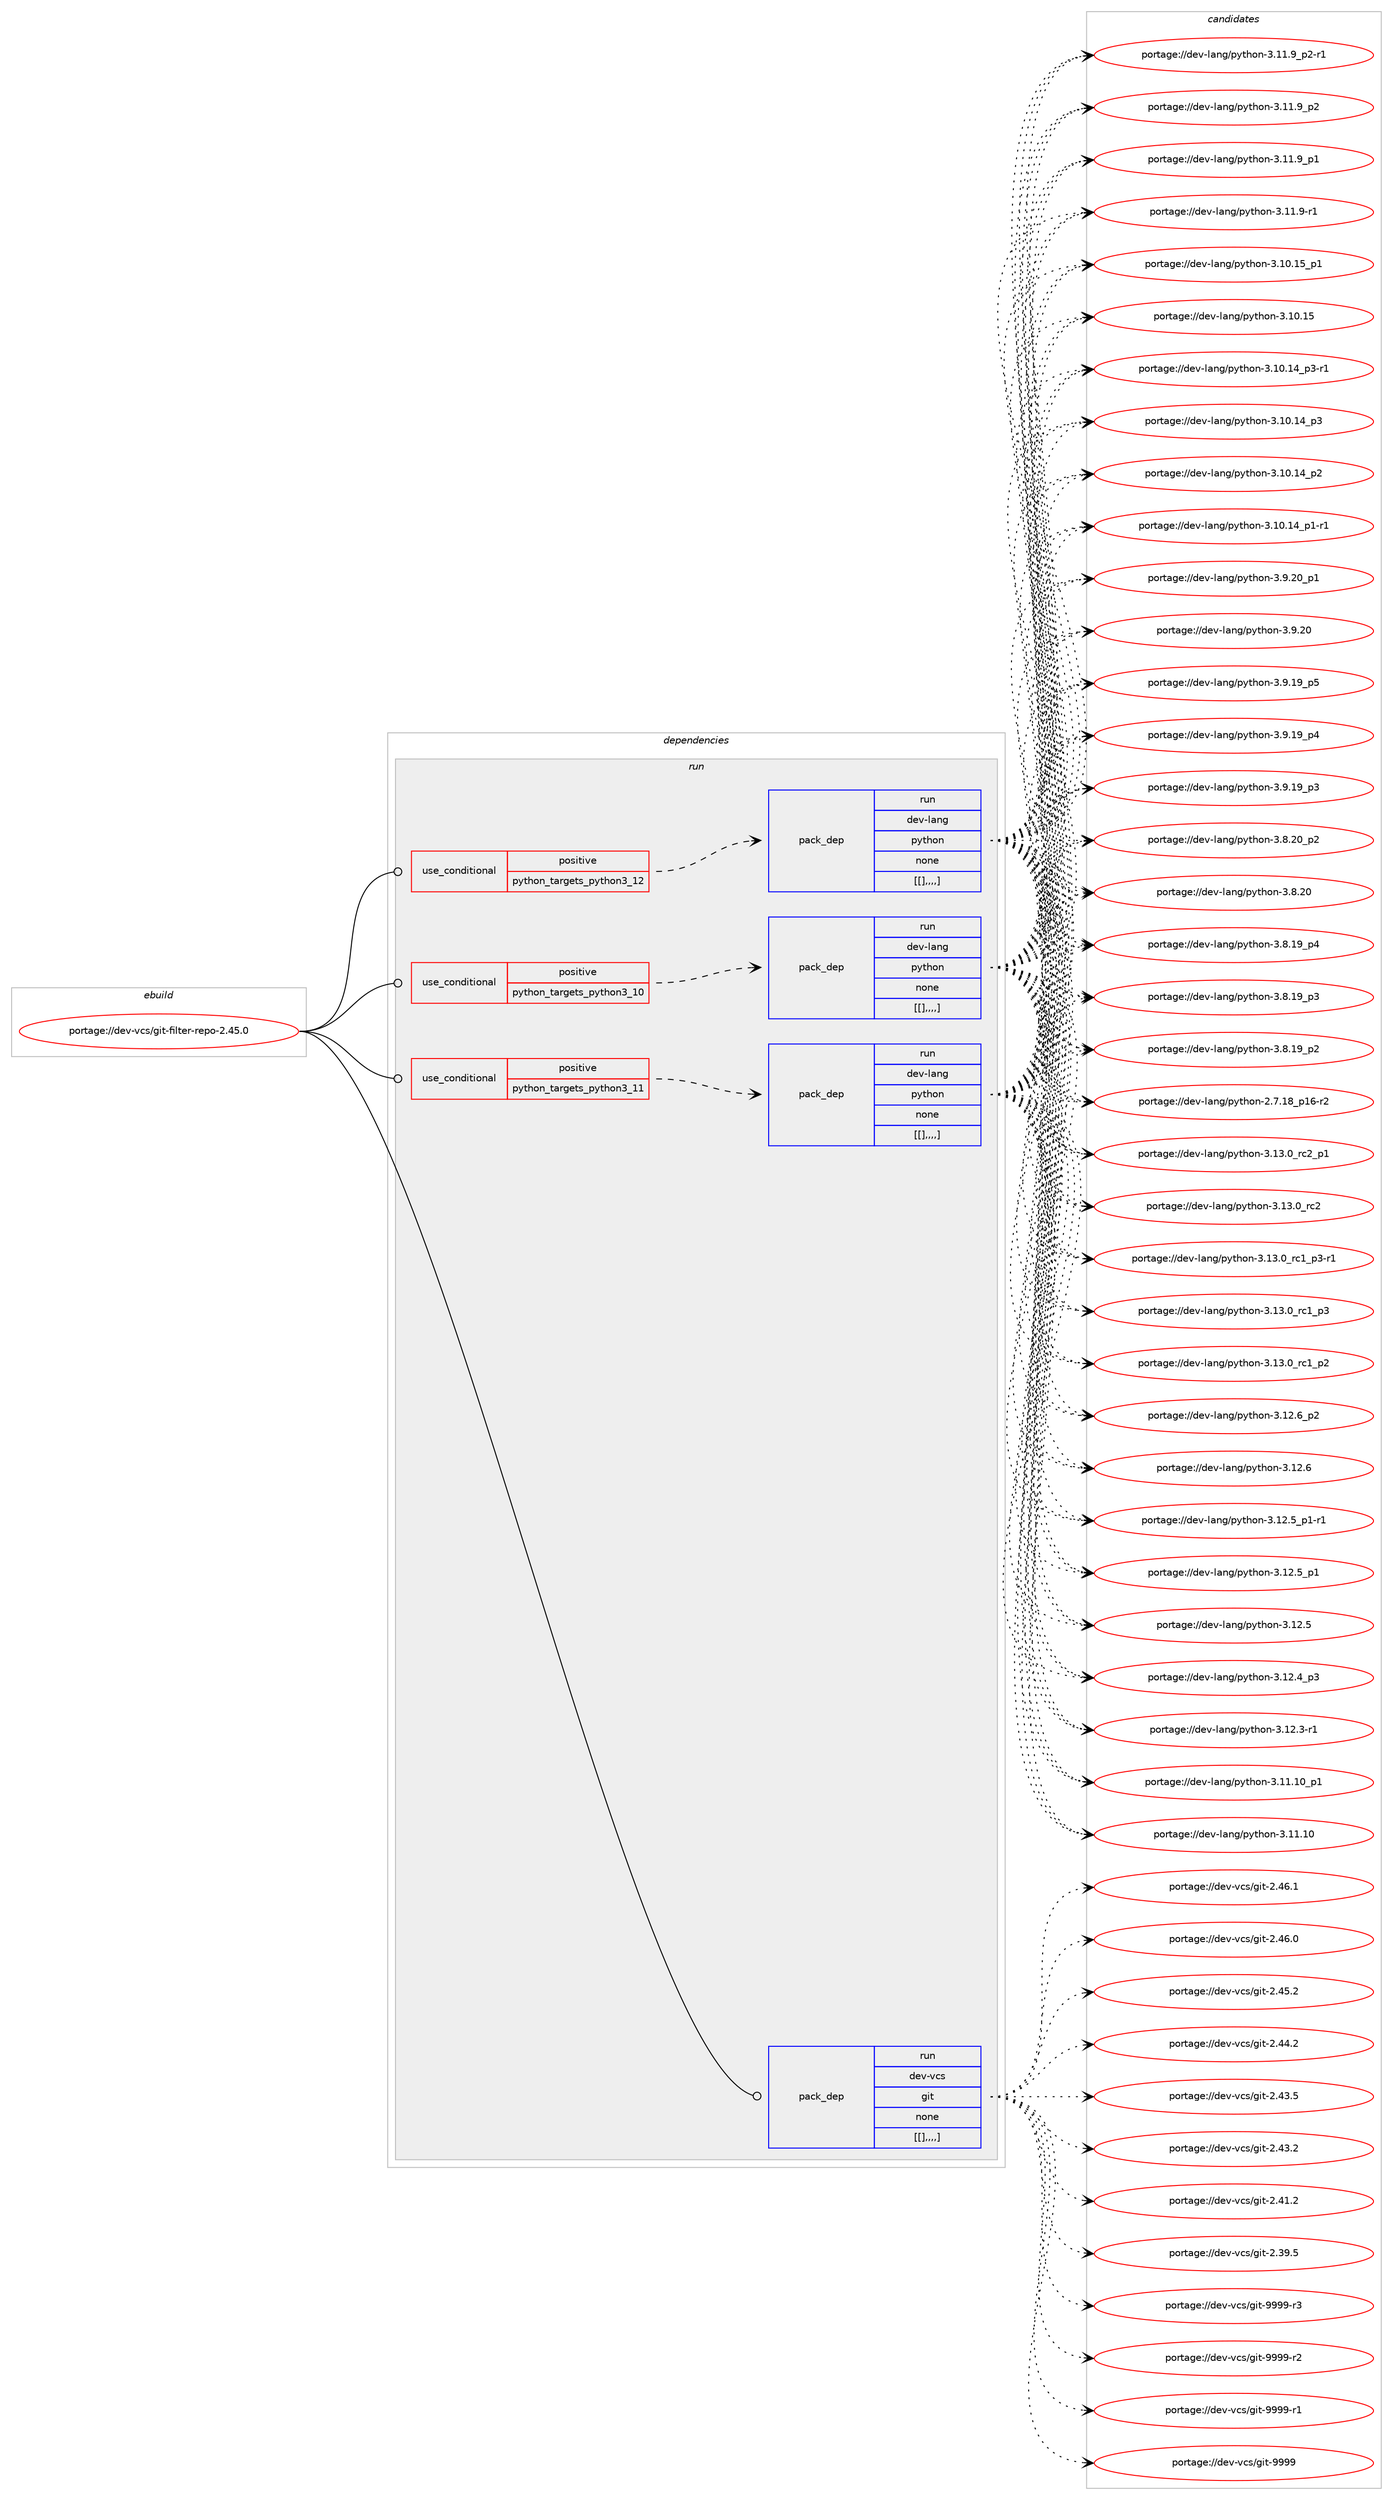 digraph prolog {

# *************
# Graph options
# *************

newrank=true;
concentrate=true;
compound=true;
graph [rankdir=LR,fontname=Helvetica,fontsize=10,ranksep=1.5];#, ranksep=2.5, nodesep=0.2];
edge  [arrowhead=vee];
node  [fontname=Helvetica,fontsize=10];

# **********
# The ebuild
# **********

subgraph cluster_leftcol {
color=gray;
label=<<i>ebuild</i>>;
id [label="portage://dev-vcs/git-filter-repo-2.45.0", color=red, width=4, href="../dev-vcs/git-filter-repo-2.45.0.svg"];
}

# ****************
# The dependencies
# ****************

subgraph cluster_midcol {
color=gray;
label=<<i>dependencies</i>>;
subgraph cluster_compile {
fillcolor="#eeeeee";
style=filled;
label=<<i>compile</i>>;
}
subgraph cluster_compileandrun {
fillcolor="#eeeeee";
style=filled;
label=<<i>compile and run</i>>;
}
subgraph cluster_run {
fillcolor="#eeeeee";
style=filled;
label=<<i>run</i>>;
subgraph cond65011 {
dependency227239 [label=<<TABLE BORDER="0" CELLBORDER="1" CELLSPACING="0" CELLPADDING="4"><TR><TD ROWSPAN="3" CELLPADDING="10">use_conditional</TD></TR><TR><TD>positive</TD></TR><TR><TD>python_targets_python3_10</TD></TR></TABLE>>, shape=none, color=red];
subgraph pack160770 {
dependency227240 [label=<<TABLE BORDER="0" CELLBORDER="1" CELLSPACING="0" CELLPADDING="4" WIDTH="220"><TR><TD ROWSPAN="6" CELLPADDING="30">pack_dep</TD></TR><TR><TD WIDTH="110">run</TD></TR><TR><TD>dev-lang</TD></TR><TR><TD>python</TD></TR><TR><TD>none</TD></TR><TR><TD>[[],,,,]</TD></TR></TABLE>>, shape=none, color=blue];
}
dependency227239:e -> dependency227240:w [weight=20,style="dashed",arrowhead="vee"];
}
id:e -> dependency227239:w [weight=20,style="solid",arrowhead="odot"];
subgraph cond65012 {
dependency227241 [label=<<TABLE BORDER="0" CELLBORDER="1" CELLSPACING="0" CELLPADDING="4"><TR><TD ROWSPAN="3" CELLPADDING="10">use_conditional</TD></TR><TR><TD>positive</TD></TR><TR><TD>python_targets_python3_11</TD></TR></TABLE>>, shape=none, color=red];
subgraph pack160771 {
dependency227242 [label=<<TABLE BORDER="0" CELLBORDER="1" CELLSPACING="0" CELLPADDING="4" WIDTH="220"><TR><TD ROWSPAN="6" CELLPADDING="30">pack_dep</TD></TR><TR><TD WIDTH="110">run</TD></TR><TR><TD>dev-lang</TD></TR><TR><TD>python</TD></TR><TR><TD>none</TD></TR><TR><TD>[[],,,,]</TD></TR></TABLE>>, shape=none, color=blue];
}
dependency227241:e -> dependency227242:w [weight=20,style="dashed",arrowhead="vee"];
}
id:e -> dependency227241:w [weight=20,style="solid",arrowhead="odot"];
subgraph cond65013 {
dependency227243 [label=<<TABLE BORDER="0" CELLBORDER="1" CELLSPACING="0" CELLPADDING="4"><TR><TD ROWSPAN="3" CELLPADDING="10">use_conditional</TD></TR><TR><TD>positive</TD></TR><TR><TD>python_targets_python3_12</TD></TR></TABLE>>, shape=none, color=red];
subgraph pack160772 {
dependency227244 [label=<<TABLE BORDER="0" CELLBORDER="1" CELLSPACING="0" CELLPADDING="4" WIDTH="220"><TR><TD ROWSPAN="6" CELLPADDING="30">pack_dep</TD></TR><TR><TD WIDTH="110">run</TD></TR><TR><TD>dev-lang</TD></TR><TR><TD>python</TD></TR><TR><TD>none</TD></TR><TR><TD>[[],,,,]</TD></TR></TABLE>>, shape=none, color=blue];
}
dependency227243:e -> dependency227244:w [weight=20,style="dashed",arrowhead="vee"];
}
id:e -> dependency227243:w [weight=20,style="solid",arrowhead="odot"];
subgraph pack160773 {
dependency227245 [label=<<TABLE BORDER="0" CELLBORDER="1" CELLSPACING="0" CELLPADDING="4" WIDTH="220"><TR><TD ROWSPAN="6" CELLPADDING="30">pack_dep</TD></TR><TR><TD WIDTH="110">run</TD></TR><TR><TD>dev-vcs</TD></TR><TR><TD>git</TD></TR><TR><TD>none</TD></TR><TR><TD>[[],,,,]</TD></TR></TABLE>>, shape=none, color=blue];
}
id:e -> dependency227245:w [weight=20,style="solid",arrowhead="odot"];
}
}

# **************
# The candidates
# **************

subgraph cluster_choices {
rank=same;
color=gray;
label=<<i>candidates</i>>;

subgraph choice160770 {
color=black;
nodesep=1;
choice100101118451089711010347112121116104111110455146495146489511499509511249 [label="portage://dev-lang/python-3.13.0_rc2_p1", color=red, width=4,href="../dev-lang/python-3.13.0_rc2_p1.svg"];
choice10010111845108971101034711212111610411111045514649514648951149950 [label="portage://dev-lang/python-3.13.0_rc2", color=red, width=4,href="../dev-lang/python-3.13.0_rc2.svg"];
choice1001011184510897110103471121211161041111104551464951464895114994995112514511449 [label="portage://dev-lang/python-3.13.0_rc1_p3-r1", color=red, width=4,href="../dev-lang/python-3.13.0_rc1_p3-r1.svg"];
choice100101118451089711010347112121116104111110455146495146489511499499511251 [label="portage://dev-lang/python-3.13.0_rc1_p3", color=red, width=4,href="../dev-lang/python-3.13.0_rc1_p3.svg"];
choice100101118451089711010347112121116104111110455146495146489511499499511250 [label="portage://dev-lang/python-3.13.0_rc1_p2", color=red, width=4,href="../dev-lang/python-3.13.0_rc1_p2.svg"];
choice100101118451089711010347112121116104111110455146495046549511250 [label="portage://dev-lang/python-3.12.6_p2", color=red, width=4,href="../dev-lang/python-3.12.6_p2.svg"];
choice10010111845108971101034711212111610411111045514649504654 [label="portage://dev-lang/python-3.12.6", color=red, width=4,href="../dev-lang/python-3.12.6.svg"];
choice1001011184510897110103471121211161041111104551464950465395112494511449 [label="portage://dev-lang/python-3.12.5_p1-r1", color=red, width=4,href="../dev-lang/python-3.12.5_p1-r1.svg"];
choice100101118451089711010347112121116104111110455146495046539511249 [label="portage://dev-lang/python-3.12.5_p1", color=red, width=4,href="../dev-lang/python-3.12.5_p1.svg"];
choice10010111845108971101034711212111610411111045514649504653 [label="portage://dev-lang/python-3.12.5", color=red, width=4,href="../dev-lang/python-3.12.5.svg"];
choice100101118451089711010347112121116104111110455146495046529511251 [label="portage://dev-lang/python-3.12.4_p3", color=red, width=4,href="../dev-lang/python-3.12.4_p3.svg"];
choice100101118451089711010347112121116104111110455146495046514511449 [label="portage://dev-lang/python-3.12.3-r1", color=red, width=4,href="../dev-lang/python-3.12.3-r1.svg"];
choice10010111845108971101034711212111610411111045514649494649489511249 [label="portage://dev-lang/python-3.11.10_p1", color=red, width=4,href="../dev-lang/python-3.11.10_p1.svg"];
choice1001011184510897110103471121211161041111104551464949464948 [label="portage://dev-lang/python-3.11.10", color=red, width=4,href="../dev-lang/python-3.11.10.svg"];
choice1001011184510897110103471121211161041111104551464949465795112504511449 [label="portage://dev-lang/python-3.11.9_p2-r1", color=red, width=4,href="../dev-lang/python-3.11.9_p2-r1.svg"];
choice100101118451089711010347112121116104111110455146494946579511250 [label="portage://dev-lang/python-3.11.9_p2", color=red, width=4,href="../dev-lang/python-3.11.9_p2.svg"];
choice100101118451089711010347112121116104111110455146494946579511249 [label="portage://dev-lang/python-3.11.9_p1", color=red, width=4,href="../dev-lang/python-3.11.9_p1.svg"];
choice100101118451089711010347112121116104111110455146494946574511449 [label="portage://dev-lang/python-3.11.9-r1", color=red, width=4,href="../dev-lang/python-3.11.9-r1.svg"];
choice10010111845108971101034711212111610411111045514649484649539511249 [label="portage://dev-lang/python-3.10.15_p1", color=red, width=4,href="../dev-lang/python-3.10.15_p1.svg"];
choice1001011184510897110103471121211161041111104551464948464953 [label="portage://dev-lang/python-3.10.15", color=red, width=4,href="../dev-lang/python-3.10.15.svg"];
choice100101118451089711010347112121116104111110455146494846495295112514511449 [label="portage://dev-lang/python-3.10.14_p3-r1", color=red, width=4,href="../dev-lang/python-3.10.14_p3-r1.svg"];
choice10010111845108971101034711212111610411111045514649484649529511251 [label="portage://dev-lang/python-3.10.14_p3", color=red, width=4,href="../dev-lang/python-3.10.14_p3.svg"];
choice10010111845108971101034711212111610411111045514649484649529511250 [label="portage://dev-lang/python-3.10.14_p2", color=red, width=4,href="../dev-lang/python-3.10.14_p2.svg"];
choice100101118451089711010347112121116104111110455146494846495295112494511449 [label="portage://dev-lang/python-3.10.14_p1-r1", color=red, width=4,href="../dev-lang/python-3.10.14_p1-r1.svg"];
choice100101118451089711010347112121116104111110455146574650489511249 [label="portage://dev-lang/python-3.9.20_p1", color=red, width=4,href="../dev-lang/python-3.9.20_p1.svg"];
choice10010111845108971101034711212111610411111045514657465048 [label="portage://dev-lang/python-3.9.20", color=red, width=4,href="../dev-lang/python-3.9.20.svg"];
choice100101118451089711010347112121116104111110455146574649579511253 [label="portage://dev-lang/python-3.9.19_p5", color=red, width=4,href="../dev-lang/python-3.9.19_p5.svg"];
choice100101118451089711010347112121116104111110455146574649579511252 [label="portage://dev-lang/python-3.9.19_p4", color=red, width=4,href="../dev-lang/python-3.9.19_p4.svg"];
choice100101118451089711010347112121116104111110455146574649579511251 [label="portage://dev-lang/python-3.9.19_p3", color=red, width=4,href="../dev-lang/python-3.9.19_p3.svg"];
choice100101118451089711010347112121116104111110455146564650489511250 [label="portage://dev-lang/python-3.8.20_p2", color=red, width=4,href="../dev-lang/python-3.8.20_p2.svg"];
choice10010111845108971101034711212111610411111045514656465048 [label="portage://dev-lang/python-3.8.20", color=red, width=4,href="../dev-lang/python-3.8.20.svg"];
choice100101118451089711010347112121116104111110455146564649579511252 [label="portage://dev-lang/python-3.8.19_p4", color=red, width=4,href="../dev-lang/python-3.8.19_p4.svg"];
choice100101118451089711010347112121116104111110455146564649579511251 [label="portage://dev-lang/python-3.8.19_p3", color=red, width=4,href="../dev-lang/python-3.8.19_p3.svg"];
choice100101118451089711010347112121116104111110455146564649579511250 [label="portage://dev-lang/python-3.8.19_p2", color=red, width=4,href="../dev-lang/python-3.8.19_p2.svg"];
choice100101118451089711010347112121116104111110455046554649569511249544511450 [label="portage://dev-lang/python-2.7.18_p16-r2", color=red, width=4,href="../dev-lang/python-2.7.18_p16-r2.svg"];
dependency227240:e -> choice100101118451089711010347112121116104111110455146495146489511499509511249:w [style=dotted,weight="100"];
dependency227240:e -> choice10010111845108971101034711212111610411111045514649514648951149950:w [style=dotted,weight="100"];
dependency227240:e -> choice1001011184510897110103471121211161041111104551464951464895114994995112514511449:w [style=dotted,weight="100"];
dependency227240:e -> choice100101118451089711010347112121116104111110455146495146489511499499511251:w [style=dotted,weight="100"];
dependency227240:e -> choice100101118451089711010347112121116104111110455146495146489511499499511250:w [style=dotted,weight="100"];
dependency227240:e -> choice100101118451089711010347112121116104111110455146495046549511250:w [style=dotted,weight="100"];
dependency227240:e -> choice10010111845108971101034711212111610411111045514649504654:w [style=dotted,weight="100"];
dependency227240:e -> choice1001011184510897110103471121211161041111104551464950465395112494511449:w [style=dotted,weight="100"];
dependency227240:e -> choice100101118451089711010347112121116104111110455146495046539511249:w [style=dotted,weight="100"];
dependency227240:e -> choice10010111845108971101034711212111610411111045514649504653:w [style=dotted,weight="100"];
dependency227240:e -> choice100101118451089711010347112121116104111110455146495046529511251:w [style=dotted,weight="100"];
dependency227240:e -> choice100101118451089711010347112121116104111110455146495046514511449:w [style=dotted,weight="100"];
dependency227240:e -> choice10010111845108971101034711212111610411111045514649494649489511249:w [style=dotted,weight="100"];
dependency227240:e -> choice1001011184510897110103471121211161041111104551464949464948:w [style=dotted,weight="100"];
dependency227240:e -> choice1001011184510897110103471121211161041111104551464949465795112504511449:w [style=dotted,weight="100"];
dependency227240:e -> choice100101118451089711010347112121116104111110455146494946579511250:w [style=dotted,weight="100"];
dependency227240:e -> choice100101118451089711010347112121116104111110455146494946579511249:w [style=dotted,weight="100"];
dependency227240:e -> choice100101118451089711010347112121116104111110455146494946574511449:w [style=dotted,weight="100"];
dependency227240:e -> choice10010111845108971101034711212111610411111045514649484649539511249:w [style=dotted,weight="100"];
dependency227240:e -> choice1001011184510897110103471121211161041111104551464948464953:w [style=dotted,weight="100"];
dependency227240:e -> choice100101118451089711010347112121116104111110455146494846495295112514511449:w [style=dotted,weight="100"];
dependency227240:e -> choice10010111845108971101034711212111610411111045514649484649529511251:w [style=dotted,weight="100"];
dependency227240:e -> choice10010111845108971101034711212111610411111045514649484649529511250:w [style=dotted,weight="100"];
dependency227240:e -> choice100101118451089711010347112121116104111110455146494846495295112494511449:w [style=dotted,weight="100"];
dependency227240:e -> choice100101118451089711010347112121116104111110455146574650489511249:w [style=dotted,weight="100"];
dependency227240:e -> choice10010111845108971101034711212111610411111045514657465048:w [style=dotted,weight="100"];
dependency227240:e -> choice100101118451089711010347112121116104111110455146574649579511253:w [style=dotted,weight="100"];
dependency227240:e -> choice100101118451089711010347112121116104111110455146574649579511252:w [style=dotted,weight="100"];
dependency227240:e -> choice100101118451089711010347112121116104111110455146574649579511251:w [style=dotted,weight="100"];
dependency227240:e -> choice100101118451089711010347112121116104111110455146564650489511250:w [style=dotted,weight="100"];
dependency227240:e -> choice10010111845108971101034711212111610411111045514656465048:w [style=dotted,weight="100"];
dependency227240:e -> choice100101118451089711010347112121116104111110455146564649579511252:w [style=dotted,weight="100"];
dependency227240:e -> choice100101118451089711010347112121116104111110455146564649579511251:w [style=dotted,weight="100"];
dependency227240:e -> choice100101118451089711010347112121116104111110455146564649579511250:w [style=dotted,weight="100"];
dependency227240:e -> choice100101118451089711010347112121116104111110455046554649569511249544511450:w [style=dotted,weight="100"];
}
subgraph choice160771 {
color=black;
nodesep=1;
choice100101118451089711010347112121116104111110455146495146489511499509511249 [label="portage://dev-lang/python-3.13.0_rc2_p1", color=red, width=4,href="../dev-lang/python-3.13.0_rc2_p1.svg"];
choice10010111845108971101034711212111610411111045514649514648951149950 [label="portage://dev-lang/python-3.13.0_rc2", color=red, width=4,href="../dev-lang/python-3.13.0_rc2.svg"];
choice1001011184510897110103471121211161041111104551464951464895114994995112514511449 [label="portage://dev-lang/python-3.13.0_rc1_p3-r1", color=red, width=4,href="../dev-lang/python-3.13.0_rc1_p3-r1.svg"];
choice100101118451089711010347112121116104111110455146495146489511499499511251 [label="portage://dev-lang/python-3.13.0_rc1_p3", color=red, width=4,href="../dev-lang/python-3.13.0_rc1_p3.svg"];
choice100101118451089711010347112121116104111110455146495146489511499499511250 [label="portage://dev-lang/python-3.13.0_rc1_p2", color=red, width=4,href="../dev-lang/python-3.13.0_rc1_p2.svg"];
choice100101118451089711010347112121116104111110455146495046549511250 [label="portage://dev-lang/python-3.12.6_p2", color=red, width=4,href="../dev-lang/python-3.12.6_p2.svg"];
choice10010111845108971101034711212111610411111045514649504654 [label="portage://dev-lang/python-3.12.6", color=red, width=4,href="../dev-lang/python-3.12.6.svg"];
choice1001011184510897110103471121211161041111104551464950465395112494511449 [label="portage://dev-lang/python-3.12.5_p1-r1", color=red, width=4,href="../dev-lang/python-3.12.5_p1-r1.svg"];
choice100101118451089711010347112121116104111110455146495046539511249 [label="portage://dev-lang/python-3.12.5_p1", color=red, width=4,href="../dev-lang/python-3.12.5_p1.svg"];
choice10010111845108971101034711212111610411111045514649504653 [label="portage://dev-lang/python-3.12.5", color=red, width=4,href="../dev-lang/python-3.12.5.svg"];
choice100101118451089711010347112121116104111110455146495046529511251 [label="portage://dev-lang/python-3.12.4_p3", color=red, width=4,href="../dev-lang/python-3.12.4_p3.svg"];
choice100101118451089711010347112121116104111110455146495046514511449 [label="portage://dev-lang/python-3.12.3-r1", color=red, width=4,href="../dev-lang/python-3.12.3-r1.svg"];
choice10010111845108971101034711212111610411111045514649494649489511249 [label="portage://dev-lang/python-3.11.10_p1", color=red, width=4,href="../dev-lang/python-3.11.10_p1.svg"];
choice1001011184510897110103471121211161041111104551464949464948 [label="portage://dev-lang/python-3.11.10", color=red, width=4,href="../dev-lang/python-3.11.10.svg"];
choice1001011184510897110103471121211161041111104551464949465795112504511449 [label="portage://dev-lang/python-3.11.9_p2-r1", color=red, width=4,href="../dev-lang/python-3.11.9_p2-r1.svg"];
choice100101118451089711010347112121116104111110455146494946579511250 [label="portage://dev-lang/python-3.11.9_p2", color=red, width=4,href="../dev-lang/python-3.11.9_p2.svg"];
choice100101118451089711010347112121116104111110455146494946579511249 [label="portage://dev-lang/python-3.11.9_p1", color=red, width=4,href="../dev-lang/python-3.11.9_p1.svg"];
choice100101118451089711010347112121116104111110455146494946574511449 [label="portage://dev-lang/python-3.11.9-r1", color=red, width=4,href="../dev-lang/python-3.11.9-r1.svg"];
choice10010111845108971101034711212111610411111045514649484649539511249 [label="portage://dev-lang/python-3.10.15_p1", color=red, width=4,href="../dev-lang/python-3.10.15_p1.svg"];
choice1001011184510897110103471121211161041111104551464948464953 [label="portage://dev-lang/python-3.10.15", color=red, width=4,href="../dev-lang/python-3.10.15.svg"];
choice100101118451089711010347112121116104111110455146494846495295112514511449 [label="portage://dev-lang/python-3.10.14_p3-r1", color=red, width=4,href="../dev-lang/python-3.10.14_p3-r1.svg"];
choice10010111845108971101034711212111610411111045514649484649529511251 [label="portage://dev-lang/python-3.10.14_p3", color=red, width=4,href="../dev-lang/python-3.10.14_p3.svg"];
choice10010111845108971101034711212111610411111045514649484649529511250 [label="portage://dev-lang/python-3.10.14_p2", color=red, width=4,href="../dev-lang/python-3.10.14_p2.svg"];
choice100101118451089711010347112121116104111110455146494846495295112494511449 [label="portage://dev-lang/python-3.10.14_p1-r1", color=red, width=4,href="../dev-lang/python-3.10.14_p1-r1.svg"];
choice100101118451089711010347112121116104111110455146574650489511249 [label="portage://dev-lang/python-3.9.20_p1", color=red, width=4,href="../dev-lang/python-3.9.20_p1.svg"];
choice10010111845108971101034711212111610411111045514657465048 [label="portage://dev-lang/python-3.9.20", color=red, width=4,href="../dev-lang/python-3.9.20.svg"];
choice100101118451089711010347112121116104111110455146574649579511253 [label="portage://dev-lang/python-3.9.19_p5", color=red, width=4,href="../dev-lang/python-3.9.19_p5.svg"];
choice100101118451089711010347112121116104111110455146574649579511252 [label="portage://dev-lang/python-3.9.19_p4", color=red, width=4,href="../dev-lang/python-3.9.19_p4.svg"];
choice100101118451089711010347112121116104111110455146574649579511251 [label="portage://dev-lang/python-3.9.19_p3", color=red, width=4,href="../dev-lang/python-3.9.19_p3.svg"];
choice100101118451089711010347112121116104111110455146564650489511250 [label="portage://dev-lang/python-3.8.20_p2", color=red, width=4,href="../dev-lang/python-3.8.20_p2.svg"];
choice10010111845108971101034711212111610411111045514656465048 [label="portage://dev-lang/python-3.8.20", color=red, width=4,href="../dev-lang/python-3.8.20.svg"];
choice100101118451089711010347112121116104111110455146564649579511252 [label="portage://dev-lang/python-3.8.19_p4", color=red, width=4,href="../dev-lang/python-3.8.19_p4.svg"];
choice100101118451089711010347112121116104111110455146564649579511251 [label="portage://dev-lang/python-3.8.19_p3", color=red, width=4,href="../dev-lang/python-3.8.19_p3.svg"];
choice100101118451089711010347112121116104111110455146564649579511250 [label="portage://dev-lang/python-3.8.19_p2", color=red, width=4,href="../dev-lang/python-3.8.19_p2.svg"];
choice100101118451089711010347112121116104111110455046554649569511249544511450 [label="portage://dev-lang/python-2.7.18_p16-r2", color=red, width=4,href="../dev-lang/python-2.7.18_p16-r2.svg"];
dependency227242:e -> choice100101118451089711010347112121116104111110455146495146489511499509511249:w [style=dotted,weight="100"];
dependency227242:e -> choice10010111845108971101034711212111610411111045514649514648951149950:w [style=dotted,weight="100"];
dependency227242:e -> choice1001011184510897110103471121211161041111104551464951464895114994995112514511449:w [style=dotted,weight="100"];
dependency227242:e -> choice100101118451089711010347112121116104111110455146495146489511499499511251:w [style=dotted,weight="100"];
dependency227242:e -> choice100101118451089711010347112121116104111110455146495146489511499499511250:w [style=dotted,weight="100"];
dependency227242:e -> choice100101118451089711010347112121116104111110455146495046549511250:w [style=dotted,weight="100"];
dependency227242:e -> choice10010111845108971101034711212111610411111045514649504654:w [style=dotted,weight="100"];
dependency227242:e -> choice1001011184510897110103471121211161041111104551464950465395112494511449:w [style=dotted,weight="100"];
dependency227242:e -> choice100101118451089711010347112121116104111110455146495046539511249:w [style=dotted,weight="100"];
dependency227242:e -> choice10010111845108971101034711212111610411111045514649504653:w [style=dotted,weight="100"];
dependency227242:e -> choice100101118451089711010347112121116104111110455146495046529511251:w [style=dotted,weight="100"];
dependency227242:e -> choice100101118451089711010347112121116104111110455146495046514511449:w [style=dotted,weight="100"];
dependency227242:e -> choice10010111845108971101034711212111610411111045514649494649489511249:w [style=dotted,weight="100"];
dependency227242:e -> choice1001011184510897110103471121211161041111104551464949464948:w [style=dotted,weight="100"];
dependency227242:e -> choice1001011184510897110103471121211161041111104551464949465795112504511449:w [style=dotted,weight="100"];
dependency227242:e -> choice100101118451089711010347112121116104111110455146494946579511250:w [style=dotted,weight="100"];
dependency227242:e -> choice100101118451089711010347112121116104111110455146494946579511249:w [style=dotted,weight="100"];
dependency227242:e -> choice100101118451089711010347112121116104111110455146494946574511449:w [style=dotted,weight="100"];
dependency227242:e -> choice10010111845108971101034711212111610411111045514649484649539511249:w [style=dotted,weight="100"];
dependency227242:e -> choice1001011184510897110103471121211161041111104551464948464953:w [style=dotted,weight="100"];
dependency227242:e -> choice100101118451089711010347112121116104111110455146494846495295112514511449:w [style=dotted,weight="100"];
dependency227242:e -> choice10010111845108971101034711212111610411111045514649484649529511251:w [style=dotted,weight="100"];
dependency227242:e -> choice10010111845108971101034711212111610411111045514649484649529511250:w [style=dotted,weight="100"];
dependency227242:e -> choice100101118451089711010347112121116104111110455146494846495295112494511449:w [style=dotted,weight="100"];
dependency227242:e -> choice100101118451089711010347112121116104111110455146574650489511249:w [style=dotted,weight="100"];
dependency227242:e -> choice10010111845108971101034711212111610411111045514657465048:w [style=dotted,weight="100"];
dependency227242:e -> choice100101118451089711010347112121116104111110455146574649579511253:w [style=dotted,weight="100"];
dependency227242:e -> choice100101118451089711010347112121116104111110455146574649579511252:w [style=dotted,weight="100"];
dependency227242:e -> choice100101118451089711010347112121116104111110455146574649579511251:w [style=dotted,weight="100"];
dependency227242:e -> choice100101118451089711010347112121116104111110455146564650489511250:w [style=dotted,weight="100"];
dependency227242:e -> choice10010111845108971101034711212111610411111045514656465048:w [style=dotted,weight="100"];
dependency227242:e -> choice100101118451089711010347112121116104111110455146564649579511252:w [style=dotted,weight="100"];
dependency227242:e -> choice100101118451089711010347112121116104111110455146564649579511251:w [style=dotted,weight="100"];
dependency227242:e -> choice100101118451089711010347112121116104111110455146564649579511250:w [style=dotted,weight="100"];
dependency227242:e -> choice100101118451089711010347112121116104111110455046554649569511249544511450:w [style=dotted,weight="100"];
}
subgraph choice160772 {
color=black;
nodesep=1;
choice100101118451089711010347112121116104111110455146495146489511499509511249 [label="portage://dev-lang/python-3.13.0_rc2_p1", color=red, width=4,href="../dev-lang/python-3.13.0_rc2_p1.svg"];
choice10010111845108971101034711212111610411111045514649514648951149950 [label="portage://dev-lang/python-3.13.0_rc2", color=red, width=4,href="../dev-lang/python-3.13.0_rc2.svg"];
choice1001011184510897110103471121211161041111104551464951464895114994995112514511449 [label="portage://dev-lang/python-3.13.0_rc1_p3-r1", color=red, width=4,href="../dev-lang/python-3.13.0_rc1_p3-r1.svg"];
choice100101118451089711010347112121116104111110455146495146489511499499511251 [label="portage://dev-lang/python-3.13.0_rc1_p3", color=red, width=4,href="../dev-lang/python-3.13.0_rc1_p3.svg"];
choice100101118451089711010347112121116104111110455146495146489511499499511250 [label="portage://dev-lang/python-3.13.0_rc1_p2", color=red, width=4,href="../dev-lang/python-3.13.0_rc1_p2.svg"];
choice100101118451089711010347112121116104111110455146495046549511250 [label="portage://dev-lang/python-3.12.6_p2", color=red, width=4,href="../dev-lang/python-3.12.6_p2.svg"];
choice10010111845108971101034711212111610411111045514649504654 [label="portage://dev-lang/python-3.12.6", color=red, width=4,href="../dev-lang/python-3.12.6.svg"];
choice1001011184510897110103471121211161041111104551464950465395112494511449 [label="portage://dev-lang/python-3.12.5_p1-r1", color=red, width=4,href="../dev-lang/python-3.12.5_p1-r1.svg"];
choice100101118451089711010347112121116104111110455146495046539511249 [label="portage://dev-lang/python-3.12.5_p1", color=red, width=4,href="../dev-lang/python-3.12.5_p1.svg"];
choice10010111845108971101034711212111610411111045514649504653 [label="portage://dev-lang/python-3.12.5", color=red, width=4,href="../dev-lang/python-3.12.5.svg"];
choice100101118451089711010347112121116104111110455146495046529511251 [label="portage://dev-lang/python-3.12.4_p3", color=red, width=4,href="../dev-lang/python-3.12.4_p3.svg"];
choice100101118451089711010347112121116104111110455146495046514511449 [label="portage://dev-lang/python-3.12.3-r1", color=red, width=4,href="../dev-lang/python-3.12.3-r1.svg"];
choice10010111845108971101034711212111610411111045514649494649489511249 [label="portage://dev-lang/python-3.11.10_p1", color=red, width=4,href="../dev-lang/python-3.11.10_p1.svg"];
choice1001011184510897110103471121211161041111104551464949464948 [label="portage://dev-lang/python-3.11.10", color=red, width=4,href="../dev-lang/python-3.11.10.svg"];
choice1001011184510897110103471121211161041111104551464949465795112504511449 [label="portage://dev-lang/python-3.11.9_p2-r1", color=red, width=4,href="../dev-lang/python-3.11.9_p2-r1.svg"];
choice100101118451089711010347112121116104111110455146494946579511250 [label="portage://dev-lang/python-3.11.9_p2", color=red, width=4,href="../dev-lang/python-3.11.9_p2.svg"];
choice100101118451089711010347112121116104111110455146494946579511249 [label="portage://dev-lang/python-3.11.9_p1", color=red, width=4,href="../dev-lang/python-3.11.9_p1.svg"];
choice100101118451089711010347112121116104111110455146494946574511449 [label="portage://dev-lang/python-3.11.9-r1", color=red, width=4,href="../dev-lang/python-3.11.9-r1.svg"];
choice10010111845108971101034711212111610411111045514649484649539511249 [label="portage://dev-lang/python-3.10.15_p1", color=red, width=4,href="../dev-lang/python-3.10.15_p1.svg"];
choice1001011184510897110103471121211161041111104551464948464953 [label="portage://dev-lang/python-3.10.15", color=red, width=4,href="../dev-lang/python-3.10.15.svg"];
choice100101118451089711010347112121116104111110455146494846495295112514511449 [label="portage://dev-lang/python-3.10.14_p3-r1", color=red, width=4,href="../dev-lang/python-3.10.14_p3-r1.svg"];
choice10010111845108971101034711212111610411111045514649484649529511251 [label="portage://dev-lang/python-3.10.14_p3", color=red, width=4,href="../dev-lang/python-3.10.14_p3.svg"];
choice10010111845108971101034711212111610411111045514649484649529511250 [label="portage://dev-lang/python-3.10.14_p2", color=red, width=4,href="../dev-lang/python-3.10.14_p2.svg"];
choice100101118451089711010347112121116104111110455146494846495295112494511449 [label="portage://dev-lang/python-3.10.14_p1-r1", color=red, width=4,href="../dev-lang/python-3.10.14_p1-r1.svg"];
choice100101118451089711010347112121116104111110455146574650489511249 [label="portage://dev-lang/python-3.9.20_p1", color=red, width=4,href="../dev-lang/python-3.9.20_p1.svg"];
choice10010111845108971101034711212111610411111045514657465048 [label="portage://dev-lang/python-3.9.20", color=red, width=4,href="../dev-lang/python-3.9.20.svg"];
choice100101118451089711010347112121116104111110455146574649579511253 [label="portage://dev-lang/python-3.9.19_p5", color=red, width=4,href="../dev-lang/python-3.9.19_p5.svg"];
choice100101118451089711010347112121116104111110455146574649579511252 [label="portage://dev-lang/python-3.9.19_p4", color=red, width=4,href="../dev-lang/python-3.9.19_p4.svg"];
choice100101118451089711010347112121116104111110455146574649579511251 [label="portage://dev-lang/python-3.9.19_p3", color=red, width=4,href="../dev-lang/python-3.9.19_p3.svg"];
choice100101118451089711010347112121116104111110455146564650489511250 [label="portage://dev-lang/python-3.8.20_p2", color=red, width=4,href="../dev-lang/python-3.8.20_p2.svg"];
choice10010111845108971101034711212111610411111045514656465048 [label="portage://dev-lang/python-3.8.20", color=red, width=4,href="../dev-lang/python-3.8.20.svg"];
choice100101118451089711010347112121116104111110455146564649579511252 [label="portage://dev-lang/python-3.8.19_p4", color=red, width=4,href="../dev-lang/python-3.8.19_p4.svg"];
choice100101118451089711010347112121116104111110455146564649579511251 [label="portage://dev-lang/python-3.8.19_p3", color=red, width=4,href="../dev-lang/python-3.8.19_p3.svg"];
choice100101118451089711010347112121116104111110455146564649579511250 [label="portage://dev-lang/python-3.8.19_p2", color=red, width=4,href="../dev-lang/python-3.8.19_p2.svg"];
choice100101118451089711010347112121116104111110455046554649569511249544511450 [label="portage://dev-lang/python-2.7.18_p16-r2", color=red, width=4,href="../dev-lang/python-2.7.18_p16-r2.svg"];
dependency227244:e -> choice100101118451089711010347112121116104111110455146495146489511499509511249:w [style=dotted,weight="100"];
dependency227244:e -> choice10010111845108971101034711212111610411111045514649514648951149950:w [style=dotted,weight="100"];
dependency227244:e -> choice1001011184510897110103471121211161041111104551464951464895114994995112514511449:w [style=dotted,weight="100"];
dependency227244:e -> choice100101118451089711010347112121116104111110455146495146489511499499511251:w [style=dotted,weight="100"];
dependency227244:e -> choice100101118451089711010347112121116104111110455146495146489511499499511250:w [style=dotted,weight="100"];
dependency227244:e -> choice100101118451089711010347112121116104111110455146495046549511250:w [style=dotted,weight="100"];
dependency227244:e -> choice10010111845108971101034711212111610411111045514649504654:w [style=dotted,weight="100"];
dependency227244:e -> choice1001011184510897110103471121211161041111104551464950465395112494511449:w [style=dotted,weight="100"];
dependency227244:e -> choice100101118451089711010347112121116104111110455146495046539511249:w [style=dotted,weight="100"];
dependency227244:e -> choice10010111845108971101034711212111610411111045514649504653:w [style=dotted,weight="100"];
dependency227244:e -> choice100101118451089711010347112121116104111110455146495046529511251:w [style=dotted,weight="100"];
dependency227244:e -> choice100101118451089711010347112121116104111110455146495046514511449:w [style=dotted,weight="100"];
dependency227244:e -> choice10010111845108971101034711212111610411111045514649494649489511249:w [style=dotted,weight="100"];
dependency227244:e -> choice1001011184510897110103471121211161041111104551464949464948:w [style=dotted,weight="100"];
dependency227244:e -> choice1001011184510897110103471121211161041111104551464949465795112504511449:w [style=dotted,weight="100"];
dependency227244:e -> choice100101118451089711010347112121116104111110455146494946579511250:w [style=dotted,weight="100"];
dependency227244:e -> choice100101118451089711010347112121116104111110455146494946579511249:w [style=dotted,weight="100"];
dependency227244:e -> choice100101118451089711010347112121116104111110455146494946574511449:w [style=dotted,weight="100"];
dependency227244:e -> choice10010111845108971101034711212111610411111045514649484649539511249:w [style=dotted,weight="100"];
dependency227244:e -> choice1001011184510897110103471121211161041111104551464948464953:w [style=dotted,weight="100"];
dependency227244:e -> choice100101118451089711010347112121116104111110455146494846495295112514511449:w [style=dotted,weight="100"];
dependency227244:e -> choice10010111845108971101034711212111610411111045514649484649529511251:w [style=dotted,weight="100"];
dependency227244:e -> choice10010111845108971101034711212111610411111045514649484649529511250:w [style=dotted,weight="100"];
dependency227244:e -> choice100101118451089711010347112121116104111110455146494846495295112494511449:w [style=dotted,weight="100"];
dependency227244:e -> choice100101118451089711010347112121116104111110455146574650489511249:w [style=dotted,weight="100"];
dependency227244:e -> choice10010111845108971101034711212111610411111045514657465048:w [style=dotted,weight="100"];
dependency227244:e -> choice100101118451089711010347112121116104111110455146574649579511253:w [style=dotted,weight="100"];
dependency227244:e -> choice100101118451089711010347112121116104111110455146574649579511252:w [style=dotted,weight="100"];
dependency227244:e -> choice100101118451089711010347112121116104111110455146574649579511251:w [style=dotted,weight="100"];
dependency227244:e -> choice100101118451089711010347112121116104111110455146564650489511250:w [style=dotted,weight="100"];
dependency227244:e -> choice10010111845108971101034711212111610411111045514656465048:w [style=dotted,weight="100"];
dependency227244:e -> choice100101118451089711010347112121116104111110455146564649579511252:w [style=dotted,weight="100"];
dependency227244:e -> choice100101118451089711010347112121116104111110455146564649579511251:w [style=dotted,weight="100"];
dependency227244:e -> choice100101118451089711010347112121116104111110455146564649579511250:w [style=dotted,weight="100"];
dependency227244:e -> choice100101118451089711010347112121116104111110455046554649569511249544511450:w [style=dotted,weight="100"];
}
subgraph choice160773 {
color=black;
nodesep=1;
choice10010111845118991154710310511645575757574511451 [label="portage://dev-vcs/git-9999-r3", color=red, width=4,href="../dev-vcs/git-9999-r3.svg"];
choice10010111845118991154710310511645575757574511450 [label="portage://dev-vcs/git-9999-r2", color=red, width=4,href="../dev-vcs/git-9999-r2.svg"];
choice10010111845118991154710310511645575757574511449 [label="portage://dev-vcs/git-9999-r1", color=red, width=4,href="../dev-vcs/git-9999-r1.svg"];
choice1001011184511899115471031051164557575757 [label="portage://dev-vcs/git-9999", color=red, width=4,href="../dev-vcs/git-9999.svg"];
choice10010111845118991154710310511645504652544649 [label="portage://dev-vcs/git-2.46.1", color=red, width=4,href="../dev-vcs/git-2.46.1.svg"];
choice10010111845118991154710310511645504652544648 [label="portage://dev-vcs/git-2.46.0", color=red, width=4,href="../dev-vcs/git-2.46.0.svg"];
choice10010111845118991154710310511645504652534650 [label="portage://dev-vcs/git-2.45.2", color=red, width=4,href="../dev-vcs/git-2.45.2.svg"];
choice10010111845118991154710310511645504652524650 [label="portage://dev-vcs/git-2.44.2", color=red, width=4,href="../dev-vcs/git-2.44.2.svg"];
choice10010111845118991154710310511645504652514653 [label="portage://dev-vcs/git-2.43.5", color=red, width=4,href="../dev-vcs/git-2.43.5.svg"];
choice10010111845118991154710310511645504652514650 [label="portage://dev-vcs/git-2.43.2", color=red, width=4,href="../dev-vcs/git-2.43.2.svg"];
choice10010111845118991154710310511645504652494650 [label="portage://dev-vcs/git-2.41.2", color=red, width=4,href="../dev-vcs/git-2.41.2.svg"];
choice10010111845118991154710310511645504651574653 [label="portage://dev-vcs/git-2.39.5", color=red, width=4,href="../dev-vcs/git-2.39.5.svg"];
dependency227245:e -> choice10010111845118991154710310511645575757574511451:w [style=dotted,weight="100"];
dependency227245:e -> choice10010111845118991154710310511645575757574511450:w [style=dotted,weight="100"];
dependency227245:e -> choice10010111845118991154710310511645575757574511449:w [style=dotted,weight="100"];
dependency227245:e -> choice1001011184511899115471031051164557575757:w [style=dotted,weight="100"];
dependency227245:e -> choice10010111845118991154710310511645504652544649:w [style=dotted,weight="100"];
dependency227245:e -> choice10010111845118991154710310511645504652544648:w [style=dotted,weight="100"];
dependency227245:e -> choice10010111845118991154710310511645504652534650:w [style=dotted,weight="100"];
dependency227245:e -> choice10010111845118991154710310511645504652524650:w [style=dotted,weight="100"];
dependency227245:e -> choice10010111845118991154710310511645504652514653:w [style=dotted,weight="100"];
dependency227245:e -> choice10010111845118991154710310511645504652514650:w [style=dotted,weight="100"];
dependency227245:e -> choice10010111845118991154710310511645504652494650:w [style=dotted,weight="100"];
dependency227245:e -> choice10010111845118991154710310511645504651574653:w [style=dotted,weight="100"];
}
}

}
